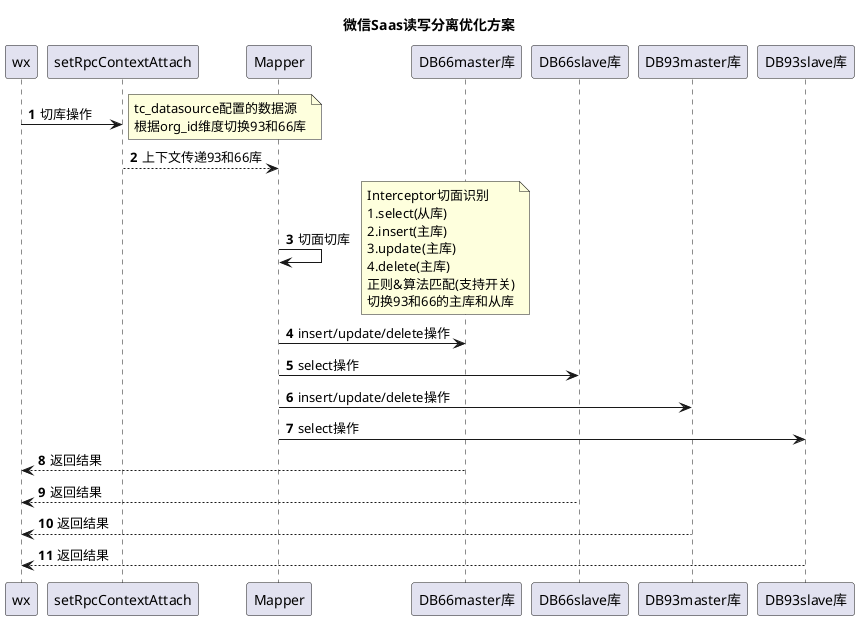 @startuml
'https://plantuml.com/sequence-diagram

title 微信Saas读写分离优化方案
autonumber

wx -> setRpcContextAttach: 切库操作
note right
tc_datasource配置的数据源
根据org_id维度切换93和66库
end note
setRpcContextAttach --> Mapper: 上下文传递93和66库
Mapper -> Mapper: 切面切库
note right
Interceptor切面识别
1.select(从库)
2.insert(主库)
3.update(主库)
4.delete(主库)
正则&算法匹配(支持开关)
切换93和66的主库和从库
end note
Mapper -> DB66master库: insert/update/delete操作
Mapper -> DB66slave库: select操作
Mapper -> DB93master库: insert/update/delete操作
Mapper -> DB93slave库: select操作
DB66master库 -->wx:返回结果
DB66slave库 -->wx:返回结果
DB93master库 -->wx:返回结果
DB93slave库 -->wx:返回结果
@enduml